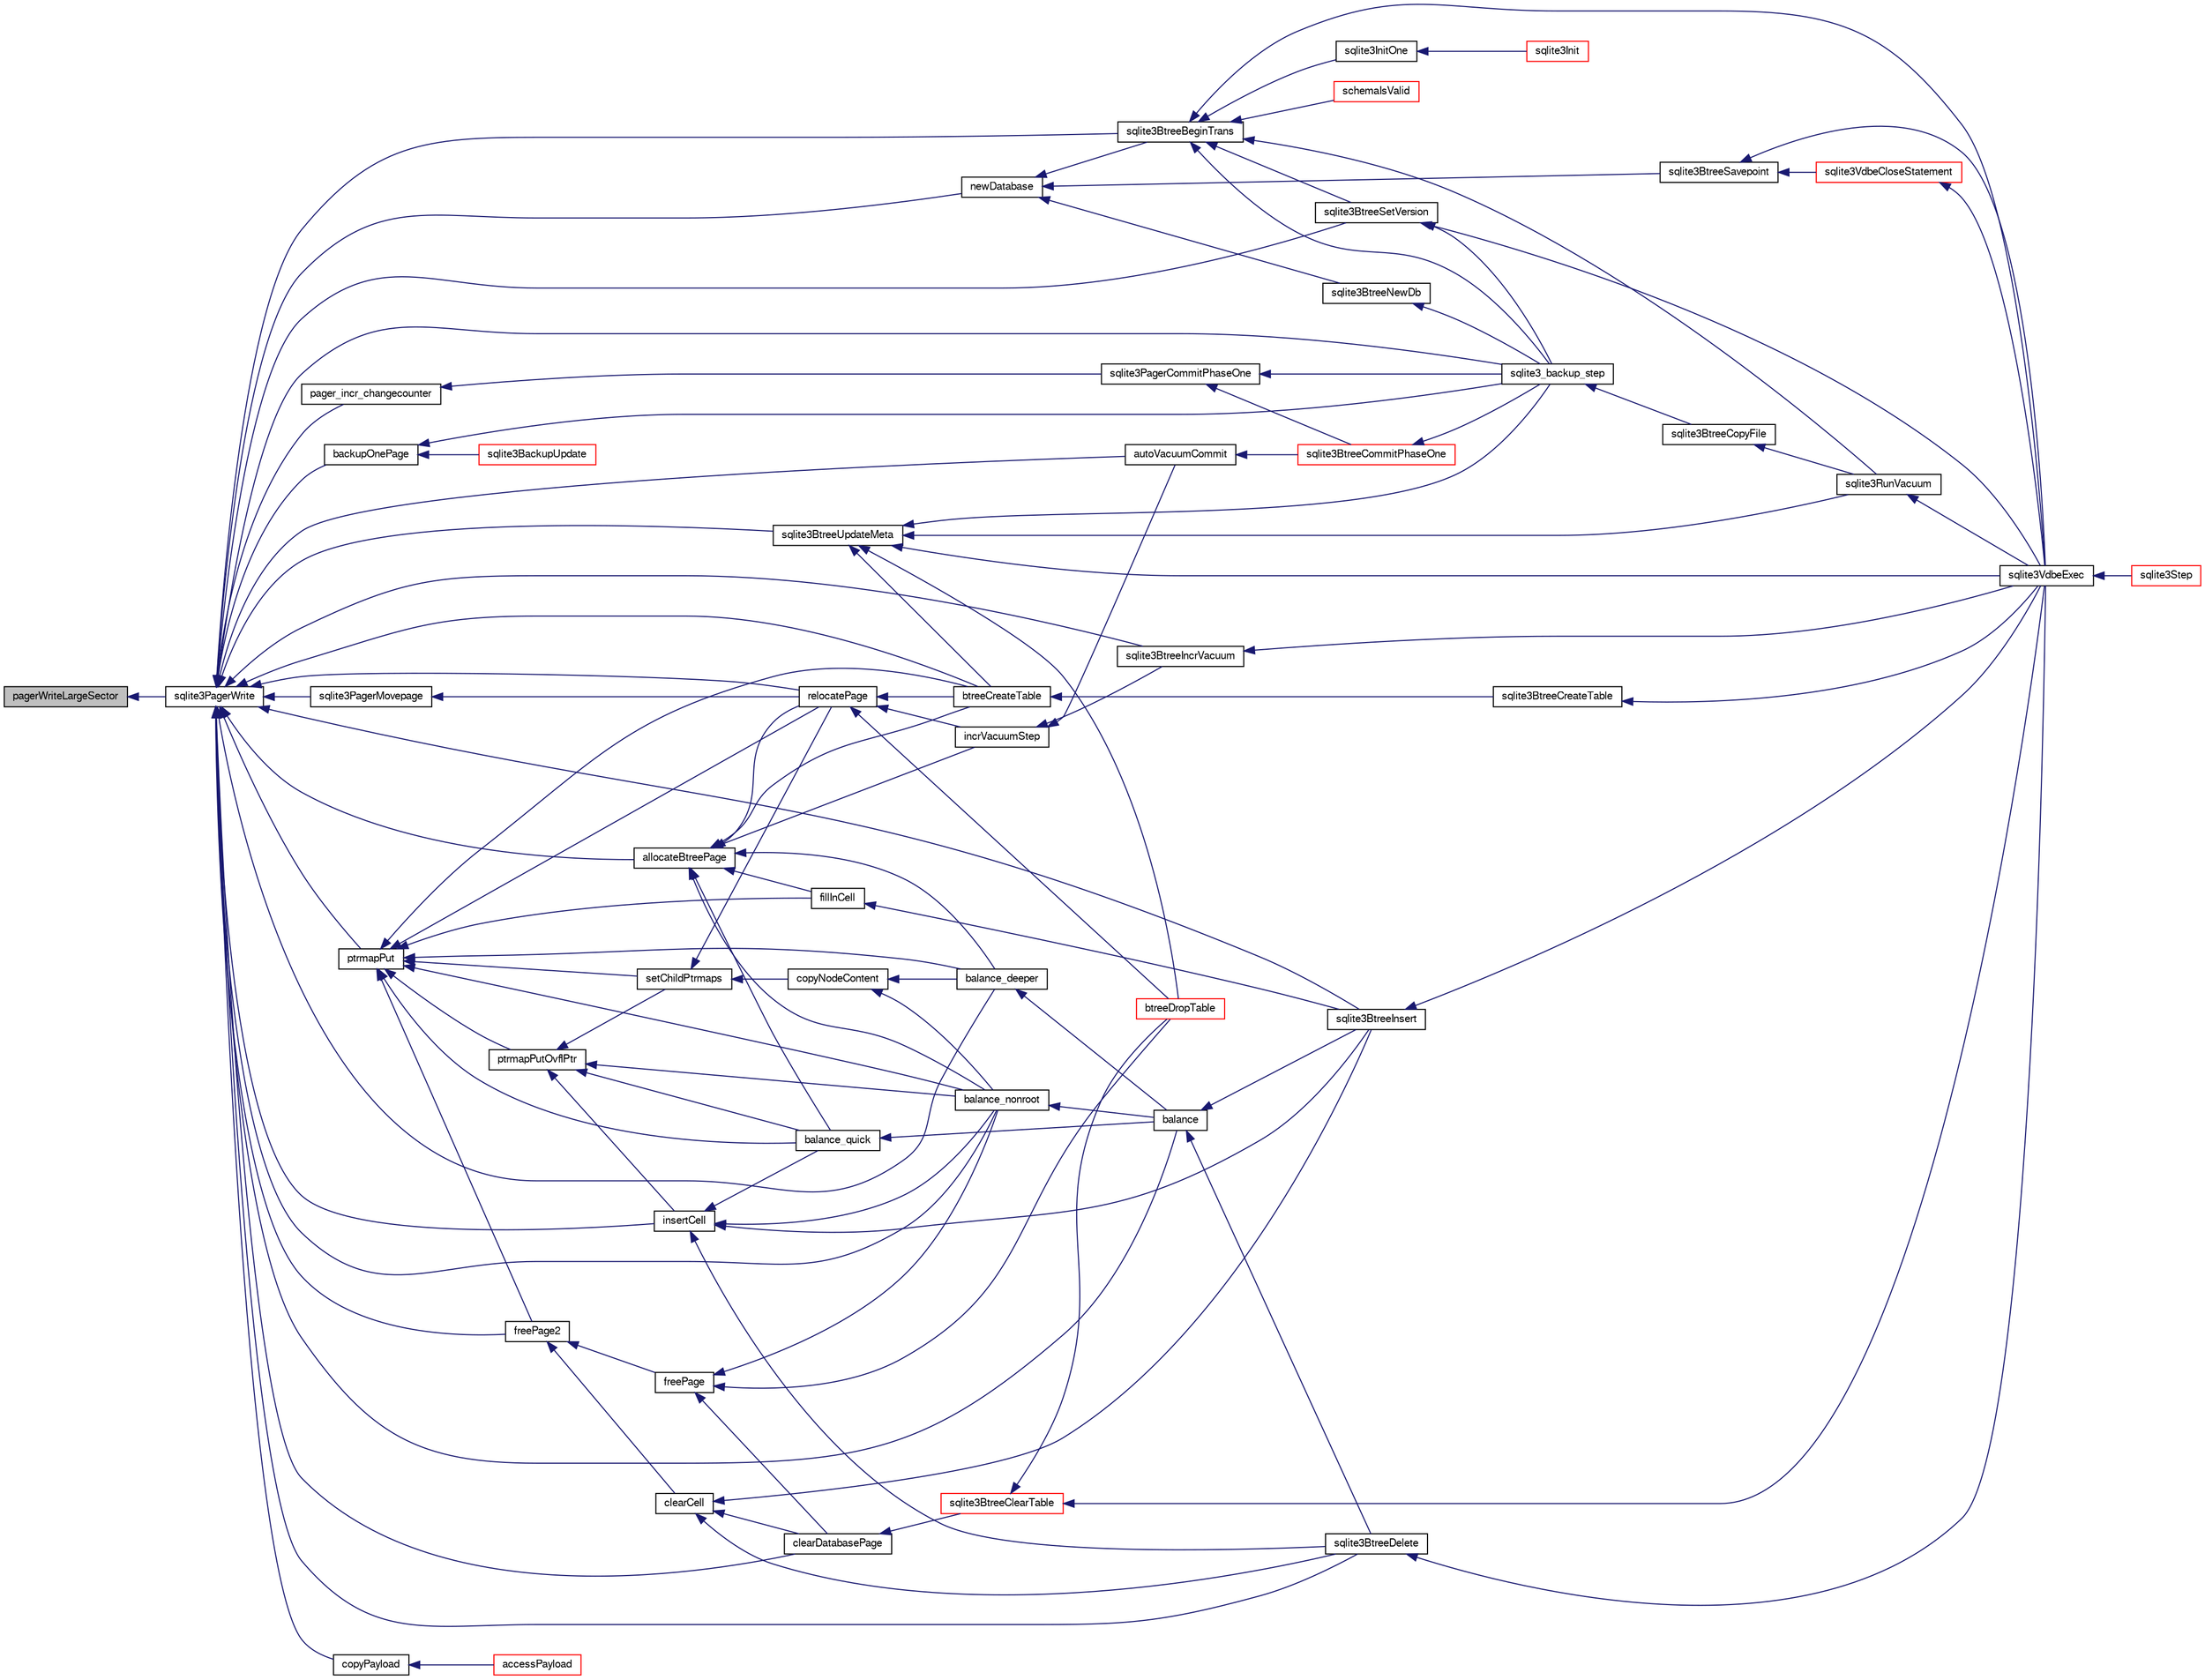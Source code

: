 digraph "pagerWriteLargeSector"
{
  edge [fontname="FreeSans",fontsize="10",labelfontname="FreeSans",labelfontsize="10"];
  node [fontname="FreeSans",fontsize="10",shape=record];
  rankdir="LR";
  Node211167 [label="pagerWriteLargeSector",height=0.2,width=0.4,color="black", fillcolor="grey75", style="filled", fontcolor="black"];
  Node211167 -> Node211168 [dir="back",color="midnightblue",fontsize="10",style="solid",fontname="FreeSans"];
  Node211168 [label="sqlite3PagerWrite",height=0.2,width=0.4,color="black", fillcolor="white", style="filled",URL="$sqlite3_8c.html#ad4b8aee028ee99575b0748b299e04ed0"];
  Node211168 -> Node211169 [dir="back",color="midnightblue",fontsize="10",style="solid",fontname="FreeSans"];
  Node211169 [label="pager_incr_changecounter",height=0.2,width=0.4,color="black", fillcolor="white", style="filled",URL="$sqlite3_8c.html#add9f57a131d488bb6fc49dedc5a4df81"];
  Node211169 -> Node211170 [dir="back",color="midnightblue",fontsize="10",style="solid",fontname="FreeSans"];
  Node211170 [label="sqlite3PagerCommitPhaseOne",height=0.2,width=0.4,color="black", fillcolor="white", style="filled",URL="$sqlite3_8c.html#a2baf986bff9120486e9acc5951494ea7"];
  Node211170 -> Node211171 [dir="back",color="midnightblue",fontsize="10",style="solid",fontname="FreeSans"];
  Node211171 [label="sqlite3BtreeCommitPhaseOne",height=0.2,width=0.4,color="red", fillcolor="white", style="filled",URL="$sqlite3_8c.html#ae266cba101e64ad99a166f237532e262"];
  Node211171 -> Node211370 [dir="back",color="midnightblue",fontsize="10",style="solid",fontname="FreeSans"];
  Node211370 [label="sqlite3_backup_step",height=0.2,width=0.4,color="black", fillcolor="white", style="filled",URL="$sqlite3_8h.html#a1699b75e98d082eebc465a9e64c35269"];
  Node211370 -> Node211371 [dir="back",color="midnightblue",fontsize="10",style="solid",fontname="FreeSans"];
  Node211371 [label="sqlite3BtreeCopyFile",height=0.2,width=0.4,color="black", fillcolor="white", style="filled",URL="$sqlite3_8c.html#a4d9e19a79f0d5c1dfcef0bd137ae83f9"];
  Node211371 -> Node211372 [dir="back",color="midnightblue",fontsize="10",style="solid",fontname="FreeSans"];
  Node211372 [label="sqlite3RunVacuum",height=0.2,width=0.4,color="black", fillcolor="white", style="filled",URL="$sqlite3_8c.html#a5e83ddc7b3e7e8e79ad5d1fc92de1d2f"];
  Node211372 -> Node211302 [dir="back",color="midnightblue",fontsize="10",style="solid",fontname="FreeSans"];
  Node211302 [label="sqlite3VdbeExec",height=0.2,width=0.4,color="black", fillcolor="white", style="filled",URL="$sqlite3_8c.html#a8ce40a614bdc56719c4d642b1e4dfb21"];
  Node211302 -> Node211303 [dir="back",color="midnightblue",fontsize="10",style="solid",fontname="FreeSans"];
  Node211303 [label="sqlite3Step",height=0.2,width=0.4,color="red", fillcolor="white", style="filled",URL="$sqlite3_8c.html#a3f2872e873e2758a4beedad1d5113554"];
  Node211170 -> Node211370 [dir="back",color="midnightblue",fontsize="10",style="solid",fontname="FreeSans"];
  Node211168 -> Node211435 [dir="back",color="midnightblue",fontsize="10",style="solid",fontname="FreeSans"];
  Node211435 [label="sqlite3PagerMovepage",height=0.2,width=0.4,color="black", fillcolor="white", style="filled",URL="$sqlite3_8c.html#a8cdedc7a185709301f12c4d7b305aa1e"];
  Node211435 -> Node211436 [dir="back",color="midnightblue",fontsize="10",style="solid",fontname="FreeSans"];
  Node211436 [label="relocatePage",height=0.2,width=0.4,color="black", fillcolor="white", style="filled",URL="$sqlite3_8c.html#af8fb5934ff87b02845c89350c57fd2bc"];
  Node211436 -> Node211437 [dir="back",color="midnightblue",fontsize="10",style="solid",fontname="FreeSans"];
  Node211437 [label="incrVacuumStep",height=0.2,width=0.4,color="black", fillcolor="white", style="filled",URL="$sqlite3_8c.html#a68a85130a567f1700dc0907ec9227892"];
  Node211437 -> Node211438 [dir="back",color="midnightblue",fontsize="10",style="solid",fontname="FreeSans"];
  Node211438 [label="sqlite3BtreeIncrVacuum",height=0.2,width=0.4,color="black", fillcolor="white", style="filled",URL="$sqlite3_8c.html#a0b4c98acfd785fc6d5dc5c3237030318"];
  Node211438 -> Node211302 [dir="back",color="midnightblue",fontsize="10",style="solid",fontname="FreeSans"];
  Node211437 -> Node211439 [dir="back",color="midnightblue",fontsize="10",style="solid",fontname="FreeSans"];
  Node211439 [label="autoVacuumCommit",height=0.2,width=0.4,color="black", fillcolor="white", style="filled",URL="$sqlite3_8c.html#a809d22c6311135ae3048adf41febaef0"];
  Node211439 -> Node211171 [dir="back",color="midnightblue",fontsize="10",style="solid",fontname="FreeSans"];
  Node211436 -> Node211440 [dir="back",color="midnightblue",fontsize="10",style="solid",fontname="FreeSans"];
  Node211440 [label="btreeCreateTable",height=0.2,width=0.4,color="black", fillcolor="white", style="filled",URL="$sqlite3_8c.html#a48e09eaac366a6b585edd02553872954"];
  Node211440 -> Node211441 [dir="back",color="midnightblue",fontsize="10",style="solid",fontname="FreeSans"];
  Node211441 [label="sqlite3BtreeCreateTable",height=0.2,width=0.4,color="black", fillcolor="white", style="filled",URL="$sqlite3_8c.html#a1a9ef91a0faff12254ec3f58cade3291"];
  Node211441 -> Node211302 [dir="back",color="midnightblue",fontsize="10",style="solid",fontname="FreeSans"];
  Node211436 -> Node211442 [dir="back",color="midnightblue",fontsize="10",style="solid",fontname="FreeSans"];
  Node211442 [label="btreeDropTable",height=0.2,width=0.4,color="red", fillcolor="white", style="filled",URL="$sqlite3_8c.html#abba4061ea34842db278e91f537d2c2ff"];
  Node211168 -> Node211444 [dir="back",color="midnightblue",fontsize="10",style="solid",fontname="FreeSans"];
  Node211444 [label="ptrmapPut",height=0.2,width=0.4,color="black", fillcolor="white", style="filled",URL="$sqlite3_8c.html#ac16fbe55892f29324ac5d09957374ed0"];
  Node211444 -> Node211445 [dir="back",color="midnightblue",fontsize="10",style="solid",fontname="FreeSans"];
  Node211445 [label="ptrmapPutOvflPtr",height=0.2,width=0.4,color="black", fillcolor="white", style="filled",URL="$sqlite3_8c.html#a5b7cb112db531e0498aaddcbadb4985b"];
  Node211445 -> Node211446 [dir="back",color="midnightblue",fontsize="10",style="solid",fontname="FreeSans"];
  Node211446 [label="setChildPtrmaps",height=0.2,width=0.4,color="black", fillcolor="white", style="filled",URL="$sqlite3_8c.html#adf2ff6d11495ca47f88ace93f5be9d91"];
  Node211446 -> Node211436 [dir="back",color="midnightblue",fontsize="10",style="solid",fontname="FreeSans"];
  Node211446 -> Node211447 [dir="back",color="midnightblue",fontsize="10",style="solid",fontname="FreeSans"];
  Node211447 [label="copyNodeContent",height=0.2,width=0.4,color="black", fillcolor="white", style="filled",URL="$sqlite3_8c.html#ad73085375c8b00ebc87bc75dba37ca7b"];
  Node211447 -> Node211448 [dir="back",color="midnightblue",fontsize="10",style="solid",fontname="FreeSans"];
  Node211448 [label="balance_nonroot",height=0.2,width=0.4,color="black", fillcolor="white", style="filled",URL="$sqlite3_8c.html#a513ba5c0beb3462a4b60064469f1539d"];
  Node211448 -> Node211449 [dir="back",color="midnightblue",fontsize="10",style="solid",fontname="FreeSans"];
  Node211449 [label="balance",height=0.2,width=0.4,color="black", fillcolor="white", style="filled",URL="$sqlite3_8c.html#a173f7c872fb68ccd3a20440d640b66c7"];
  Node211449 -> Node211450 [dir="back",color="midnightblue",fontsize="10",style="solid",fontname="FreeSans"];
  Node211450 [label="sqlite3BtreeInsert",height=0.2,width=0.4,color="black", fillcolor="white", style="filled",URL="$sqlite3_8c.html#aa6c6b68ed28d38984e5fa329794d7f02"];
  Node211450 -> Node211302 [dir="back",color="midnightblue",fontsize="10",style="solid",fontname="FreeSans"];
  Node211449 -> Node211451 [dir="back",color="midnightblue",fontsize="10",style="solid",fontname="FreeSans"];
  Node211451 [label="sqlite3BtreeDelete",height=0.2,width=0.4,color="black", fillcolor="white", style="filled",URL="$sqlite3_8c.html#a65c40cd7ec987dbd25392a180f388fe7"];
  Node211451 -> Node211302 [dir="back",color="midnightblue",fontsize="10",style="solid",fontname="FreeSans"];
  Node211447 -> Node211452 [dir="back",color="midnightblue",fontsize="10",style="solid",fontname="FreeSans"];
  Node211452 [label="balance_deeper",height=0.2,width=0.4,color="black", fillcolor="white", style="filled",URL="$sqlite3_8c.html#af8eafba12a6ebc987cf6ae89f4cce1a8"];
  Node211452 -> Node211449 [dir="back",color="midnightblue",fontsize="10",style="solid",fontname="FreeSans"];
  Node211445 -> Node211453 [dir="back",color="midnightblue",fontsize="10",style="solid",fontname="FreeSans"];
  Node211453 [label="insertCell",height=0.2,width=0.4,color="black", fillcolor="white", style="filled",URL="$sqlite3_8c.html#a16d3a955fe59894c541d500ddf92d7c0"];
  Node211453 -> Node211454 [dir="back",color="midnightblue",fontsize="10",style="solid",fontname="FreeSans"];
  Node211454 [label="balance_quick",height=0.2,width=0.4,color="black", fillcolor="white", style="filled",URL="$sqlite3_8c.html#a92f1869a02b8b9196e5ea7ed2e61c328"];
  Node211454 -> Node211449 [dir="back",color="midnightblue",fontsize="10",style="solid",fontname="FreeSans"];
  Node211453 -> Node211448 [dir="back",color="midnightblue",fontsize="10",style="solid",fontname="FreeSans"];
  Node211453 -> Node211450 [dir="back",color="midnightblue",fontsize="10",style="solid",fontname="FreeSans"];
  Node211453 -> Node211451 [dir="back",color="midnightblue",fontsize="10",style="solid",fontname="FreeSans"];
  Node211445 -> Node211454 [dir="back",color="midnightblue",fontsize="10",style="solid",fontname="FreeSans"];
  Node211445 -> Node211448 [dir="back",color="midnightblue",fontsize="10",style="solid",fontname="FreeSans"];
  Node211444 -> Node211446 [dir="back",color="midnightblue",fontsize="10",style="solid",fontname="FreeSans"];
  Node211444 -> Node211436 [dir="back",color="midnightblue",fontsize="10",style="solid",fontname="FreeSans"];
  Node211444 -> Node211455 [dir="back",color="midnightblue",fontsize="10",style="solid",fontname="FreeSans"];
  Node211455 [label="freePage2",height=0.2,width=0.4,color="black", fillcolor="white", style="filled",URL="$sqlite3_8c.html#a625a2c2bdaf95cdb3a7cb945201f7efb"];
  Node211455 -> Node211456 [dir="back",color="midnightblue",fontsize="10",style="solid",fontname="FreeSans"];
  Node211456 [label="freePage",height=0.2,width=0.4,color="black", fillcolor="white", style="filled",URL="$sqlite3_8c.html#ad98f5006fdec390948dd2966cf0cf12f"];
  Node211456 -> Node211448 [dir="back",color="midnightblue",fontsize="10",style="solid",fontname="FreeSans"];
  Node211456 -> Node211457 [dir="back",color="midnightblue",fontsize="10",style="solid",fontname="FreeSans"];
  Node211457 [label="clearDatabasePage",height=0.2,width=0.4,color="black", fillcolor="white", style="filled",URL="$sqlite3_8c.html#aecc3046a56feeeabd3ca93c0685e35d5"];
  Node211457 -> Node211458 [dir="back",color="midnightblue",fontsize="10",style="solid",fontname="FreeSans"];
  Node211458 [label="sqlite3BtreeClearTable",height=0.2,width=0.4,color="red", fillcolor="white", style="filled",URL="$sqlite3_8c.html#ac2fcbee7dcc155d776ecf9d5151f3872"];
  Node211458 -> Node211442 [dir="back",color="midnightblue",fontsize="10",style="solid",fontname="FreeSans"];
  Node211458 -> Node211302 [dir="back",color="midnightblue",fontsize="10",style="solid",fontname="FreeSans"];
  Node211456 -> Node211442 [dir="back",color="midnightblue",fontsize="10",style="solid",fontname="FreeSans"];
  Node211455 -> Node211460 [dir="back",color="midnightblue",fontsize="10",style="solid",fontname="FreeSans"];
  Node211460 [label="clearCell",height=0.2,width=0.4,color="black", fillcolor="white", style="filled",URL="$sqlite3_8c.html#acde9692b1b53b7e35fa3ee62c01a0341"];
  Node211460 -> Node211450 [dir="back",color="midnightblue",fontsize="10",style="solid",fontname="FreeSans"];
  Node211460 -> Node211451 [dir="back",color="midnightblue",fontsize="10",style="solid",fontname="FreeSans"];
  Node211460 -> Node211457 [dir="back",color="midnightblue",fontsize="10",style="solid",fontname="FreeSans"];
  Node211444 -> Node211461 [dir="back",color="midnightblue",fontsize="10",style="solid",fontname="FreeSans"];
  Node211461 [label="fillInCell",height=0.2,width=0.4,color="black", fillcolor="white", style="filled",URL="$sqlite3_8c.html#ab66a77004cf93954f2aae7e52a4e51a7"];
  Node211461 -> Node211450 [dir="back",color="midnightblue",fontsize="10",style="solid",fontname="FreeSans"];
  Node211444 -> Node211454 [dir="back",color="midnightblue",fontsize="10",style="solid",fontname="FreeSans"];
  Node211444 -> Node211448 [dir="back",color="midnightblue",fontsize="10",style="solid",fontname="FreeSans"];
  Node211444 -> Node211452 [dir="back",color="midnightblue",fontsize="10",style="solid",fontname="FreeSans"];
  Node211444 -> Node211440 [dir="back",color="midnightblue",fontsize="10",style="solid",fontname="FreeSans"];
  Node211168 -> Node211462 [dir="back",color="midnightblue",fontsize="10",style="solid",fontname="FreeSans"];
  Node211462 [label="newDatabase",height=0.2,width=0.4,color="black", fillcolor="white", style="filled",URL="$sqlite3_8c.html#a974c792d17dab330807b588197cae229"];
  Node211462 -> Node211463 [dir="back",color="midnightblue",fontsize="10",style="solid",fontname="FreeSans"];
  Node211463 [label="sqlite3BtreeNewDb",height=0.2,width=0.4,color="black", fillcolor="white", style="filled",URL="$sqlite3_8c.html#a08d2026f82b067753a698376c12c0324"];
  Node211463 -> Node211370 [dir="back",color="midnightblue",fontsize="10",style="solid",fontname="FreeSans"];
  Node211462 -> Node211464 [dir="back",color="midnightblue",fontsize="10",style="solid",fontname="FreeSans"];
  Node211464 [label="sqlite3BtreeBeginTrans",height=0.2,width=0.4,color="black", fillcolor="white", style="filled",URL="$sqlite3_8c.html#a52d6706df15c67c22aa7d0e290c16bf5"];
  Node211464 -> Node211465 [dir="back",color="midnightblue",fontsize="10",style="solid",fontname="FreeSans"];
  Node211465 [label="sqlite3BtreeSetVersion",height=0.2,width=0.4,color="black", fillcolor="white", style="filled",URL="$sqlite3_8c.html#a2db3061b5c557699a47415ca0342ba01"];
  Node211465 -> Node211370 [dir="back",color="midnightblue",fontsize="10",style="solid",fontname="FreeSans"];
  Node211465 -> Node211302 [dir="back",color="midnightblue",fontsize="10",style="solid",fontname="FreeSans"];
  Node211464 -> Node211370 [dir="back",color="midnightblue",fontsize="10",style="solid",fontname="FreeSans"];
  Node211464 -> Node211302 [dir="back",color="midnightblue",fontsize="10",style="solid",fontname="FreeSans"];
  Node211464 -> Node211173 [dir="back",color="midnightblue",fontsize="10",style="solid",fontname="FreeSans"];
  Node211173 [label="sqlite3InitOne",height=0.2,width=0.4,color="black", fillcolor="white", style="filled",URL="$sqlite3_8c.html#ac4318b25df65269906b0379251fe9b85"];
  Node211173 -> Node211174 [dir="back",color="midnightblue",fontsize="10",style="solid",fontname="FreeSans"];
  Node211174 [label="sqlite3Init",height=0.2,width=0.4,color="red", fillcolor="white", style="filled",URL="$sqlite3_8c.html#aed74e3dc765631a833f522f425ff5a48"];
  Node211464 -> Node211275 [dir="back",color="midnightblue",fontsize="10",style="solid",fontname="FreeSans"];
  Node211275 [label="schemaIsValid",height=0.2,width=0.4,color="red", fillcolor="white", style="filled",URL="$sqlite3_8c.html#a7c466fe28e7ca6f46b8bf72c46d9738d"];
  Node211464 -> Node211372 [dir="back",color="midnightblue",fontsize="10",style="solid",fontname="FreeSans"];
  Node211462 -> Node211466 [dir="back",color="midnightblue",fontsize="10",style="solid",fontname="FreeSans"];
  Node211466 [label="sqlite3BtreeSavepoint",height=0.2,width=0.4,color="black", fillcolor="white", style="filled",URL="$sqlite3_8c.html#a4580edf7e5192abf64317a3931972115"];
  Node211466 -> Node211467 [dir="back",color="midnightblue",fontsize="10",style="solid",fontname="FreeSans"];
  Node211467 [label="sqlite3VdbeCloseStatement",height=0.2,width=0.4,color="red", fillcolor="white", style="filled",URL="$sqlite3_8c.html#a4c26892e24ee00a0b5ba3bdeaf2d36fa"];
  Node211467 -> Node211302 [dir="back",color="midnightblue",fontsize="10",style="solid",fontname="FreeSans"];
  Node211466 -> Node211302 [dir="back",color="midnightblue",fontsize="10",style="solid",fontname="FreeSans"];
  Node211168 -> Node211464 [dir="back",color="midnightblue",fontsize="10",style="solid",fontname="FreeSans"];
  Node211168 -> Node211436 [dir="back",color="midnightblue",fontsize="10",style="solid",fontname="FreeSans"];
  Node211168 -> Node211438 [dir="back",color="midnightblue",fontsize="10",style="solid",fontname="FreeSans"];
  Node211168 -> Node211439 [dir="back",color="midnightblue",fontsize="10",style="solid",fontname="FreeSans"];
  Node211168 -> Node211468 [dir="back",color="midnightblue",fontsize="10",style="solid",fontname="FreeSans"];
  Node211468 [label="copyPayload",height=0.2,width=0.4,color="black", fillcolor="white", style="filled",URL="$sqlite3_8c.html#aedb2ad4326779a68bc8e012570bda430"];
  Node211468 -> Node211469 [dir="back",color="midnightblue",fontsize="10",style="solid",fontname="FreeSans"];
  Node211469 [label="accessPayload",height=0.2,width=0.4,color="red", fillcolor="white", style="filled",URL="$sqlite3_8c.html#acf70e6d3cb6afd54d677b3dffb6959d2"];
  Node211168 -> Node211490 [dir="back",color="midnightblue",fontsize="10",style="solid",fontname="FreeSans"];
  Node211490 [label="allocateBtreePage",height=0.2,width=0.4,color="black", fillcolor="white", style="filled",URL="$sqlite3_8c.html#ae84ce1103eabfe9455a6a59e6cec4a33"];
  Node211490 -> Node211436 [dir="back",color="midnightblue",fontsize="10",style="solid",fontname="FreeSans"];
  Node211490 -> Node211437 [dir="back",color="midnightblue",fontsize="10",style="solid",fontname="FreeSans"];
  Node211490 -> Node211461 [dir="back",color="midnightblue",fontsize="10",style="solid",fontname="FreeSans"];
  Node211490 -> Node211454 [dir="back",color="midnightblue",fontsize="10",style="solid",fontname="FreeSans"];
  Node211490 -> Node211448 [dir="back",color="midnightblue",fontsize="10",style="solid",fontname="FreeSans"];
  Node211490 -> Node211452 [dir="back",color="midnightblue",fontsize="10",style="solid",fontname="FreeSans"];
  Node211490 -> Node211440 [dir="back",color="midnightblue",fontsize="10",style="solid",fontname="FreeSans"];
  Node211168 -> Node211455 [dir="back",color="midnightblue",fontsize="10",style="solid",fontname="FreeSans"];
  Node211168 -> Node211453 [dir="back",color="midnightblue",fontsize="10",style="solid",fontname="FreeSans"];
  Node211168 -> Node211448 [dir="back",color="midnightblue",fontsize="10",style="solid",fontname="FreeSans"];
  Node211168 -> Node211452 [dir="back",color="midnightblue",fontsize="10",style="solid",fontname="FreeSans"];
  Node211168 -> Node211449 [dir="back",color="midnightblue",fontsize="10",style="solid",fontname="FreeSans"];
  Node211168 -> Node211450 [dir="back",color="midnightblue",fontsize="10",style="solid",fontname="FreeSans"];
  Node211168 -> Node211451 [dir="back",color="midnightblue",fontsize="10",style="solid",fontname="FreeSans"];
  Node211168 -> Node211440 [dir="back",color="midnightblue",fontsize="10",style="solid",fontname="FreeSans"];
  Node211168 -> Node211457 [dir="back",color="midnightblue",fontsize="10",style="solid",fontname="FreeSans"];
  Node211168 -> Node211491 [dir="back",color="midnightblue",fontsize="10",style="solid",fontname="FreeSans"];
  Node211491 [label="sqlite3BtreeUpdateMeta",height=0.2,width=0.4,color="black", fillcolor="white", style="filled",URL="$sqlite3_8c.html#a550ba529de456d619365377b5528641c"];
  Node211491 -> Node211440 [dir="back",color="midnightblue",fontsize="10",style="solid",fontname="FreeSans"];
  Node211491 -> Node211442 [dir="back",color="midnightblue",fontsize="10",style="solid",fontname="FreeSans"];
  Node211491 -> Node211370 [dir="back",color="midnightblue",fontsize="10",style="solid",fontname="FreeSans"];
  Node211491 -> Node211302 [dir="back",color="midnightblue",fontsize="10",style="solid",fontname="FreeSans"];
  Node211491 -> Node211372 [dir="back",color="midnightblue",fontsize="10",style="solid",fontname="FreeSans"];
  Node211168 -> Node211465 [dir="back",color="midnightblue",fontsize="10",style="solid",fontname="FreeSans"];
  Node211168 -> Node211492 [dir="back",color="midnightblue",fontsize="10",style="solid",fontname="FreeSans"];
  Node211492 [label="backupOnePage",height=0.2,width=0.4,color="black", fillcolor="white", style="filled",URL="$sqlite3_8c.html#a7efb6a8380d746b14e73db99ad3428a2"];
  Node211492 -> Node211370 [dir="back",color="midnightblue",fontsize="10",style="solid",fontname="FreeSans"];
  Node211492 -> Node211493 [dir="back",color="midnightblue",fontsize="10",style="solid",fontname="FreeSans"];
  Node211493 [label="sqlite3BackupUpdate",height=0.2,width=0.4,color="red", fillcolor="white", style="filled",URL="$sqlite3_8c.html#a928fd0b03c8d689beb3b81d73e9c713c"];
  Node211168 -> Node211370 [dir="back",color="midnightblue",fontsize="10",style="solid",fontname="FreeSans"];
}
